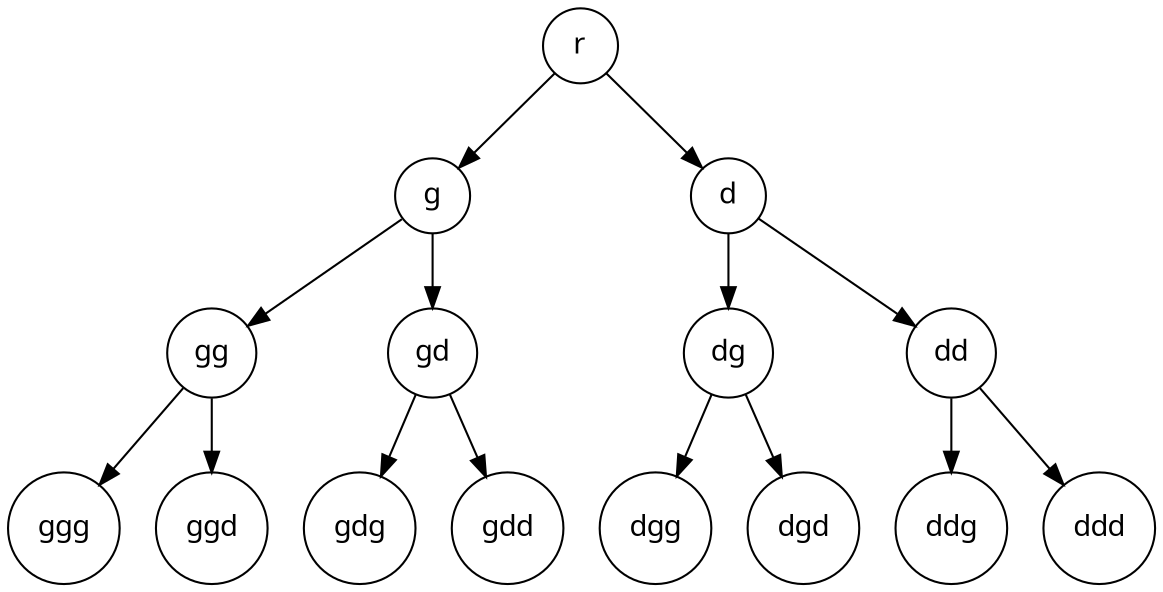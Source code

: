 /* #CMD> dot -Tpng abr_desequilibre.dot > abr_desequilibre.png */
/* Entête */
digraph "abr_desequilibre" {
    node [fontname="DejaVu-Sans", shape=circle]

    /* Liste des nœuds */
    r
    g
    d
    gg
    gd
    ggg
    ggd
    gdg
    gdd
    dg
    dd
    dgg
    dgd
    ddg
    ddd

    /* Liste des arcs */
    r -> g
    r -> d
    g -> gg
    g -> gd
    d -> dg
    d -> dd
    gg -> ggg
    gg -> ggd
    gd -> gdg
    gd -> gdd
    dg -> dgg
    dg -> dgd
    dd -> ddg
    dd -> ddd

}

/*
-- Haskell :
where (Noeud cg vg gg gd)     = g
      (Noeud cd vd dg dd)     = d
      (Noeud cgg vgg ggg ggd) = gg
      (Noeud cgd vgd gdg gdd) = gd
      (Noeud cdg vdg dgg dgd) = dg
      (Noeud cdd vdd ddg ddd) = dd
*/
